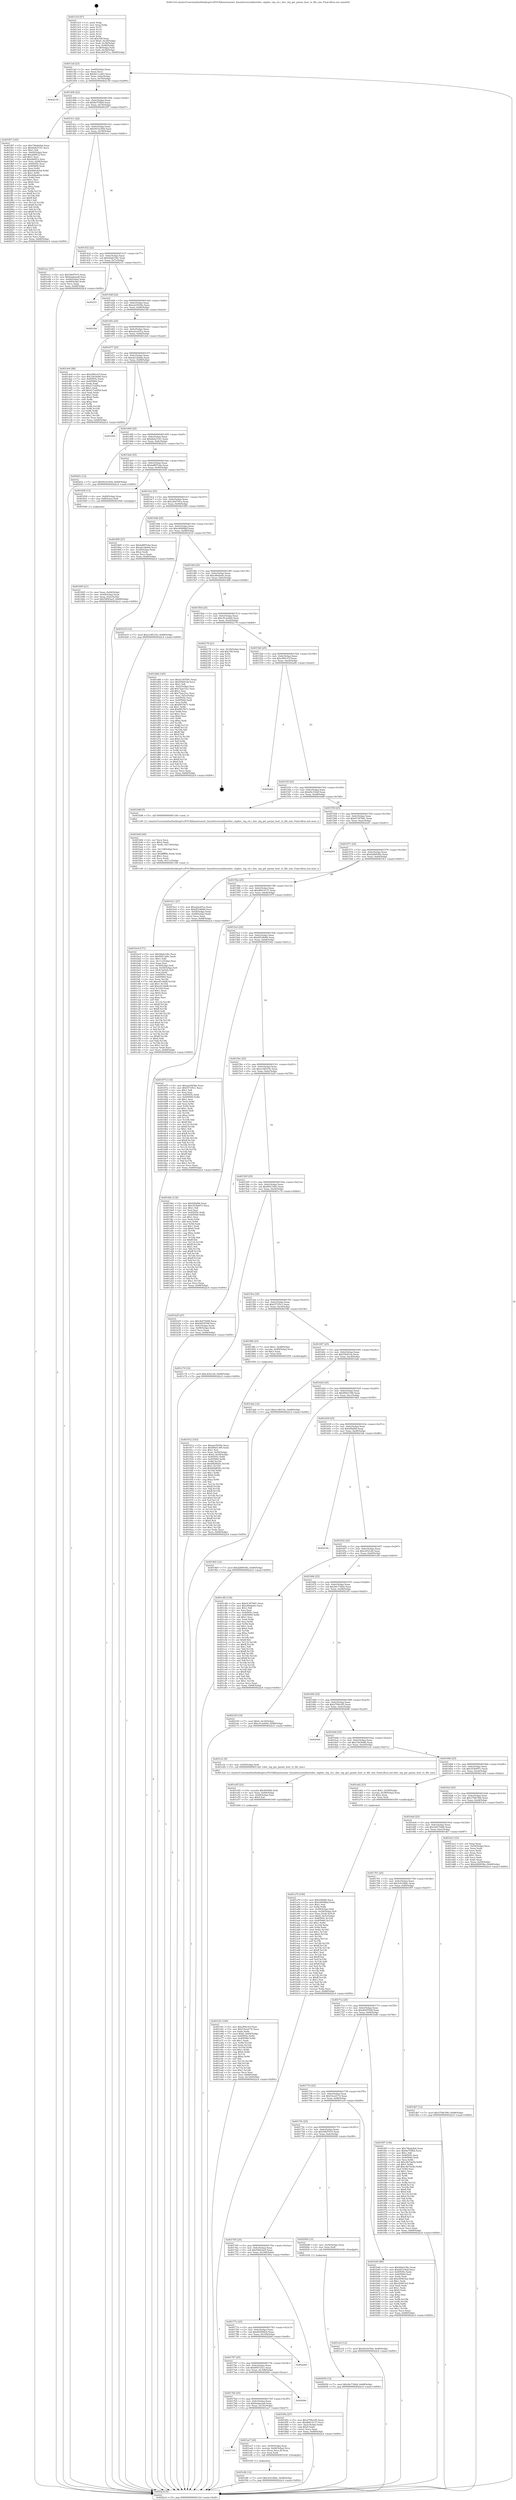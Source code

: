 digraph "0x4013c0" {
  label = "0x4013c0 (/mnt/c/Users/mathe/Desktop/tcc/POCII/binaries/extr_linuxdriversusbhostdwc_otgdwc_otg_cil.c_dwc_otg_get_param_host_rx_fifo_size_Final-ollvm.out::main(0))"
  labelloc = "t"
  node[shape=record]

  Entry [label="",width=0.3,height=0.3,shape=circle,fillcolor=black,style=filled]
  "0x4013ef" [label="{
     0x4013ef [23]\l
     | [instrs]\l
     &nbsp;&nbsp;0x4013ef \<+3\>: mov -0x68(%rbp),%eax\l
     &nbsp;&nbsp;0x4013f2 \<+2\>: mov %eax,%ecx\l
     &nbsp;&nbsp;0x4013f4 \<+6\>: sub $0x8e11cdd3,%ecx\l
     &nbsp;&nbsp;0x4013fa \<+3\>: mov %eax,-0x6c(%rbp)\l
     &nbsp;&nbsp;0x4013fd \<+3\>: mov %ecx,-0x70(%rbp)\l
     &nbsp;&nbsp;0x401400 \<+6\>: je 0000000000402159 \<main+0xd99\>\l
  }"]
  "0x402159" [label="{
     0x402159\l
  }", style=dashed]
  "0x401406" [label="{
     0x401406 [22]\l
     | [instrs]\l
     &nbsp;&nbsp;0x401406 \<+5\>: jmp 000000000040140b \<main+0x4b\>\l
     &nbsp;&nbsp;0x40140b \<+3\>: mov -0x6c(%rbp),%eax\l
     &nbsp;&nbsp;0x40140e \<+5\>: sub $0x8e7f3fb4,%eax\l
     &nbsp;&nbsp;0x401413 \<+3\>: mov %eax,-0x74(%rbp)\l
     &nbsp;&nbsp;0x401416 \<+6\>: je 0000000000401f97 \<main+0xbd7\>\l
  }"]
  Exit [label="",width=0.3,height=0.3,shape=circle,fillcolor=black,style=filled,peripheries=2]
  "0x401f97" [label="{
     0x401f97 [165]\l
     | [instrs]\l
     &nbsp;&nbsp;0x401f97 \<+5\>: mov $0x74bab2b4,%eax\l
     &nbsp;&nbsp;0x401f9c \<+5\>: mov $0xbb4a7c01,%ecx\l
     &nbsp;&nbsp;0x401fa1 \<+2\>: mov $0x1,%dl\l
     &nbsp;&nbsp;0x401fa3 \<+3\>: mov -0x64(%rbp),%esi\l
     &nbsp;&nbsp;0x401fa6 \<+6\>: add $0x2b0812,%esi\l
     &nbsp;&nbsp;0x401fac \<+3\>: add $0x1,%esi\l
     &nbsp;&nbsp;0x401faf \<+6\>: sub $0x2b0812,%esi\l
     &nbsp;&nbsp;0x401fb5 \<+3\>: mov %esi,-0x64(%rbp)\l
     &nbsp;&nbsp;0x401fb8 \<+7\>: mov 0x40505c,%esi\l
     &nbsp;&nbsp;0x401fbf \<+7\>: mov 0x405060,%edi\l
     &nbsp;&nbsp;0x401fc6 \<+3\>: mov %esi,%r8d\l
     &nbsp;&nbsp;0x401fc9 \<+7\>: add $0x9d4a4cbd,%r8d\l
     &nbsp;&nbsp;0x401fd0 \<+4\>: sub $0x1,%r8d\l
     &nbsp;&nbsp;0x401fd4 \<+7\>: sub $0x9d4a4cbd,%r8d\l
     &nbsp;&nbsp;0x401fdb \<+4\>: imul %r8d,%esi\l
     &nbsp;&nbsp;0x401fdf \<+3\>: and $0x1,%esi\l
     &nbsp;&nbsp;0x401fe2 \<+3\>: cmp $0x0,%esi\l
     &nbsp;&nbsp;0x401fe5 \<+4\>: sete %r9b\l
     &nbsp;&nbsp;0x401fe9 \<+3\>: cmp $0xa,%edi\l
     &nbsp;&nbsp;0x401fec \<+4\>: setl %r10b\l
     &nbsp;&nbsp;0x401ff0 \<+3\>: mov %r9b,%r11b\l
     &nbsp;&nbsp;0x401ff3 \<+4\>: xor $0xff,%r11b\l
     &nbsp;&nbsp;0x401ff7 \<+3\>: mov %r10b,%bl\l
     &nbsp;&nbsp;0x401ffa \<+3\>: xor $0xff,%bl\l
     &nbsp;&nbsp;0x401ffd \<+3\>: xor $0x1,%dl\l
     &nbsp;&nbsp;0x402000 \<+3\>: mov %r11b,%r14b\l
     &nbsp;&nbsp;0x402003 \<+4\>: and $0xff,%r14b\l
     &nbsp;&nbsp;0x402007 \<+3\>: and %dl,%r9b\l
     &nbsp;&nbsp;0x40200a \<+3\>: mov %bl,%r15b\l
     &nbsp;&nbsp;0x40200d \<+4\>: and $0xff,%r15b\l
     &nbsp;&nbsp;0x402011 \<+3\>: and %dl,%r10b\l
     &nbsp;&nbsp;0x402014 \<+3\>: or %r9b,%r14b\l
     &nbsp;&nbsp;0x402017 \<+3\>: or %r10b,%r15b\l
     &nbsp;&nbsp;0x40201a \<+3\>: xor %r15b,%r14b\l
     &nbsp;&nbsp;0x40201d \<+3\>: or %bl,%r11b\l
     &nbsp;&nbsp;0x402020 \<+4\>: xor $0xff,%r11b\l
     &nbsp;&nbsp;0x402024 \<+3\>: or $0x1,%dl\l
     &nbsp;&nbsp;0x402027 \<+3\>: and %dl,%r11b\l
     &nbsp;&nbsp;0x40202a \<+3\>: or %r11b,%r14b\l
     &nbsp;&nbsp;0x40202d \<+4\>: test $0x1,%r14b\l
     &nbsp;&nbsp;0x402031 \<+3\>: cmovne %ecx,%eax\l
     &nbsp;&nbsp;0x402034 \<+3\>: mov %eax,-0x68(%rbp)\l
     &nbsp;&nbsp;0x402037 \<+5\>: jmp 00000000004022c4 \<main+0xf04\>\l
  }"]
  "0x40141c" [label="{
     0x40141c [22]\l
     | [instrs]\l
     &nbsp;&nbsp;0x40141c \<+5\>: jmp 0000000000401421 \<main+0x61\>\l
     &nbsp;&nbsp;0x401421 \<+3\>: mov -0x6c(%rbp),%eax\l
     &nbsp;&nbsp;0x401424 \<+5\>: sub $0x941bc564,%eax\l
     &nbsp;&nbsp;0x401429 \<+3\>: mov %eax,-0x78(%rbp)\l
     &nbsp;&nbsp;0x40142c \<+6\>: je 0000000000401ecc \<main+0xb0c\>\l
  }"]
  "0x402054" [label="{
     0x402054 [12]\l
     | [instrs]\l
     &nbsp;&nbsp;0x402054 \<+7\>: movl $0x26c734b4,-0x68(%rbp)\l
     &nbsp;&nbsp;0x40205b \<+5\>: jmp 00000000004022c4 \<main+0xf04\>\l
  }"]
  "0x401ecc" [label="{
     0x401ecc [27]\l
     | [instrs]\l
     &nbsp;&nbsp;0x401ecc \<+5\>: mov $0x54bf7915,%eax\l
     &nbsp;&nbsp;0x401ed1 \<+5\>: mov $0x6aabeaa8,%ecx\l
     &nbsp;&nbsp;0x401ed6 \<+3\>: mov -0x64(%rbp),%edx\l
     &nbsp;&nbsp;0x401ed9 \<+3\>: cmp -0x48(%rbp),%edx\l
     &nbsp;&nbsp;0x401edc \<+3\>: cmovl %ecx,%eax\l
     &nbsp;&nbsp;0x401edf \<+3\>: mov %eax,-0x68(%rbp)\l
     &nbsp;&nbsp;0x401ee2 \<+5\>: jmp 00000000004022c4 \<main+0xf04\>\l
  }"]
  "0x401432" [label="{
     0x401432 [22]\l
     | [instrs]\l
     &nbsp;&nbsp;0x401432 \<+5\>: jmp 0000000000401437 \<main+0x77\>\l
     &nbsp;&nbsp;0x401437 \<+3\>: mov -0x6c(%rbp),%eax\l
     &nbsp;&nbsp;0x40143a \<+5\>: sub $0x9dab156c,%eax\l
     &nbsp;&nbsp;0x40143f \<+3\>: mov %eax,-0x7c(%rbp)\l
     &nbsp;&nbsp;0x401442 \<+6\>: je 00000000004021f1 \<main+0xe31\>\l
  }"]
  "0x401efb" [label="{
     0x401efb [12]\l
     | [instrs]\l
     &nbsp;&nbsp;0x401efb \<+7\>: movl $0x3c619b6c,-0x68(%rbp)\l
     &nbsp;&nbsp;0x401f02 \<+5\>: jmp 00000000004022c4 \<main+0xf04\>\l
  }"]
  "0x4021f1" [label="{
     0x4021f1\l
  }", style=dashed]
  "0x401448" [label="{
     0x401448 [22]\l
     | [instrs]\l
     &nbsp;&nbsp;0x401448 \<+5\>: jmp 000000000040144d \<main+0x8d\>\l
     &nbsp;&nbsp;0x40144d \<+3\>: mov -0x6c(%rbp),%eax\l
     &nbsp;&nbsp;0x401450 \<+5\>: sub $0xa2e5938e,%eax\l
     &nbsp;&nbsp;0x401455 \<+3\>: mov %eax,-0x80(%rbp)\l
     &nbsp;&nbsp;0x401458 \<+6\>: je 000000000040218d \<main+0xdcd\>\l
  }"]
  "0x4017c9" [label="{
     0x4017c9\l
  }", style=dashed]
  "0x40218d" [label="{
     0x40218d\l
  }", style=dashed]
  "0x40145e" [label="{
     0x40145e [25]\l
     | [instrs]\l
     &nbsp;&nbsp;0x40145e \<+5\>: jmp 0000000000401463 \<main+0xa3\>\l
     &nbsp;&nbsp;0x401463 \<+3\>: mov -0x6c(%rbp),%eax\l
     &nbsp;&nbsp;0x401466 \<+5\>: sub $0xa2ecb51a,%eax\l
     &nbsp;&nbsp;0x40146b \<+6\>: mov %eax,-0x84(%rbp)\l
     &nbsp;&nbsp;0x401471 \<+6\>: je 0000000000401de4 \<main+0xa24\>\l
  }"]
  "0x401ee7" [label="{
     0x401ee7 [20]\l
     | [instrs]\l
     &nbsp;&nbsp;0x401ee7 \<+4\>: mov -0x50(%rbp),%rax\l
     &nbsp;&nbsp;0x401eeb \<+4\>: movslq -0x64(%rbp),%rcx\l
     &nbsp;&nbsp;0x401eef \<+4\>: mov (%rax,%rcx,8),%rax\l
     &nbsp;&nbsp;0x401ef3 \<+3\>: mov %rax,%rdi\l
     &nbsp;&nbsp;0x401ef6 \<+5\>: call 0000000000401030 \<free@plt\>\l
     | [calls]\l
     &nbsp;&nbsp;0x401030 \{1\} (unknown)\l
  }"]
  "0x401de4" [label="{
     0x401de4 [88]\l
     | [instrs]\l
     &nbsp;&nbsp;0x401de4 \<+5\>: mov $0xcf94141f,%eax\l
     &nbsp;&nbsp;0x401de9 \<+5\>: mov $0x3363fa86,%ecx\l
     &nbsp;&nbsp;0x401dee \<+7\>: mov 0x40505c,%edx\l
     &nbsp;&nbsp;0x401df5 \<+7\>: mov 0x405060,%esi\l
     &nbsp;&nbsp;0x401dfc \<+2\>: mov %edx,%edi\l
     &nbsp;&nbsp;0x401dfe \<+6\>: sub $0x417a295d,%edi\l
     &nbsp;&nbsp;0x401e04 \<+3\>: sub $0x1,%edi\l
     &nbsp;&nbsp;0x401e07 \<+6\>: add $0x417a295d,%edi\l
     &nbsp;&nbsp;0x401e0d \<+3\>: imul %edi,%edx\l
     &nbsp;&nbsp;0x401e10 \<+3\>: and $0x1,%edx\l
     &nbsp;&nbsp;0x401e13 \<+3\>: cmp $0x0,%edx\l
     &nbsp;&nbsp;0x401e16 \<+4\>: sete %r8b\l
     &nbsp;&nbsp;0x401e1a \<+3\>: cmp $0xa,%esi\l
     &nbsp;&nbsp;0x401e1d \<+4\>: setl %r9b\l
     &nbsp;&nbsp;0x401e21 \<+3\>: mov %r8b,%r10b\l
     &nbsp;&nbsp;0x401e24 \<+3\>: and %r9b,%r10b\l
     &nbsp;&nbsp;0x401e27 \<+3\>: xor %r9b,%r8b\l
     &nbsp;&nbsp;0x401e2a \<+3\>: or %r8b,%r10b\l
     &nbsp;&nbsp;0x401e2d \<+4\>: test $0x1,%r10b\l
     &nbsp;&nbsp;0x401e31 \<+3\>: cmovne %ecx,%eax\l
     &nbsp;&nbsp;0x401e34 \<+3\>: mov %eax,-0x68(%rbp)\l
     &nbsp;&nbsp;0x401e37 \<+5\>: jmp 00000000004022c4 \<main+0xf04\>\l
  }"]
  "0x401477" [label="{
     0x401477 [25]\l
     | [instrs]\l
     &nbsp;&nbsp;0x401477 \<+5\>: jmp 000000000040147c \<main+0xbc\>\l
     &nbsp;&nbsp;0x40147c \<+3\>: mov -0x6c(%rbp),%eax\l
     &nbsp;&nbsp;0x40147f \<+5\>: sub $0xab12b6da,%eax\l
     &nbsp;&nbsp;0x401484 \<+6\>: mov %eax,-0x88(%rbp)\l
     &nbsp;&nbsp;0x40148a \<+6\>: je 0000000000401820 \<main+0x460\>\l
  }"]
  "0x4017b0" [label="{
     0x4017b0 [25]\l
     | [instrs]\l
     &nbsp;&nbsp;0x4017b0 \<+5\>: jmp 00000000004017b5 \<main+0x3f5\>\l
     &nbsp;&nbsp;0x4017b5 \<+3\>: mov -0x6c(%rbp),%eax\l
     &nbsp;&nbsp;0x4017b8 \<+5\>: sub $0x6aabeaa8,%eax\l
     &nbsp;&nbsp;0x4017bd \<+6\>: mov %eax,-0x10c(%rbp)\l
     &nbsp;&nbsp;0x4017c3 \<+6\>: je 0000000000401ee7 \<main+0xb27\>\l
  }"]
  "0x401820" [label="{
     0x401820\l
  }", style=dashed]
  "0x401490" [label="{
     0x401490 [25]\l
     | [instrs]\l
     &nbsp;&nbsp;0x401490 \<+5\>: jmp 0000000000401495 \<main+0xd5\>\l
     &nbsp;&nbsp;0x401495 \<+3\>: mov -0x6c(%rbp),%eax\l
     &nbsp;&nbsp;0x401498 \<+5\>: sub $0xbb4a7c01,%eax\l
     &nbsp;&nbsp;0x40149d \<+6\>: mov %eax,-0x8c(%rbp)\l
     &nbsp;&nbsp;0x4014a3 \<+6\>: je 000000000040203c \<main+0xc7c\>\l
  }"]
  "0x40206c" [label="{
     0x40206c\l
  }", style=dashed]
  "0x40203c" [label="{
     0x40203c [12]\l
     | [instrs]\l
     &nbsp;&nbsp;0x40203c \<+7\>: movl $0x941bc564,-0x68(%rbp)\l
     &nbsp;&nbsp;0x402043 \<+5\>: jmp 00000000004022c4 \<main+0xf04\>\l
  }"]
  "0x4014a9" [label="{
     0x4014a9 [25]\l
     | [instrs]\l
     &nbsp;&nbsp;0x4014a9 \<+5\>: jmp 00000000004014ae \<main+0xee\>\l
     &nbsp;&nbsp;0x4014ae \<+3\>: mov -0x6c(%rbp),%eax\l
     &nbsp;&nbsp;0x4014b1 \<+5\>: sub $0xbd897e4a,%eax\l
     &nbsp;&nbsp;0x4014b6 \<+6\>: mov %eax,-0x90(%rbp)\l
     &nbsp;&nbsp;0x4014bc \<+6\>: je 0000000000401838 \<main+0x478\>\l
  }"]
  "0x401797" [label="{
     0x401797 [25]\l
     | [instrs]\l
     &nbsp;&nbsp;0x401797 \<+5\>: jmp 000000000040179c \<main+0x3dc\>\l
     &nbsp;&nbsp;0x40179c \<+3\>: mov -0x6c(%rbp),%eax\l
     &nbsp;&nbsp;0x40179f \<+5\>: sub $0x684725cc,%eax\l
     &nbsp;&nbsp;0x4017a4 \<+6\>: mov %eax,-0x108(%rbp)\l
     &nbsp;&nbsp;0x4017aa \<+6\>: je 000000000040206c \<main+0xcac\>\l
  }"]
  "0x401838" [label="{
     0x401838 [13]\l
     | [instrs]\l
     &nbsp;&nbsp;0x401838 \<+4\>: mov -0x40(%rbp),%rax\l
     &nbsp;&nbsp;0x40183c \<+4\>: mov 0x8(%rax),%rdi\l
     &nbsp;&nbsp;0x401840 \<+5\>: call 0000000000401060 \<atoi@plt\>\l
     | [calls]\l
     &nbsp;&nbsp;0x401060 \{1\} (unknown)\l
  }"]
  "0x4014c2" [label="{
     0x4014c2 [25]\l
     | [instrs]\l
     &nbsp;&nbsp;0x4014c2 \<+5\>: jmp 00000000004014c7 \<main+0x107\>\l
     &nbsp;&nbsp;0x4014c7 \<+3\>: mov -0x6c(%rbp),%eax\l
     &nbsp;&nbsp;0x4014ca \<+5\>: sub $0xc2b4701a,%eax\l
     &nbsp;&nbsp;0x4014cf \<+6\>: mov %eax,-0x94(%rbp)\l
     &nbsp;&nbsp;0x4014d5 \<+6\>: je 0000000000401805 \<main+0x445\>\l
  }"]
  "0x4022b8" [label="{
     0x4022b8\l
  }", style=dashed]
  "0x401805" [label="{
     0x401805 [27]\l
     | [instrs]\l
     &nbsp;&nbsp;0x401805 \<+5\>: mov $0xbd897e4a,%eax\l
     &nbsp;&nbsp;0x40180a \<+5\>: mov $0xab12b6da,%ecx\l
     &nbsp;&nbsp;0x40180f \<+3\>: mov -0x30(%rbp),%edx\l
     &nbsp;&nbsp;0x401812 \<+3\>: cmp $0x2,%edx\l
     &nbsp;&nbsp;0x401815 \<+3\>: cmovne %ecx,%eax\l
     &nbsp;&nbsp;0x401818 \<+3\>: mov %eax,-0x68(%rbp)\l
     &nbsp;&nbsp;0x40181b \<+5\>: jmp 00000000004022c4 \<main+0xf04\>\l
  }"]
  "0x4014db" [label="{
     0x4014db [25]\l
     | [instrs]\l
     &nbsp;&nbsp;0x4014db \<+5\>: jmp 00000000004014e0 \<main+0x120\>\l
     &nbsp;&nbsp;0x4014e0 \<+3\>: mov -0x6c(%rbp),%eax\l
     &nbsp;&nbsp;0x4014e3 \<+5\>: sub $0xc60098af,%eax\l
     &nbsp;&nbsp;0x4014e8 \<+6\>: mov %eax,-0x98(%rbp)\l
     &nbsp;&nbsp;0x4014ee \<+6\>: je 0000000000401b19 \<main+0x759\>\l
  }"]
  "0x4022c4" [label="{
     0x4022c4 [5]\l
     | [instrs]\l
     &nbsp;&nbsp;0x4022c4 \<+5\>: jmp 00000000004013ef \<main+0x2f\>\l
  }"]
  "0x4013c0" [label="{
     0x4013c0 [47]\l
     | [instrs]\l
     &nbsp;&nbsp;0x4013c0 \<+1\>: push %rbp\l
     &nbsp;&nbsp;0x4013c1 \<+3\>: mov %rsp,%rbp\l
     &nbsp;&nbsp;0x4013c4 \<+2\>: push %r15\l
     &nbsp;&nbsp;0x4013c6 \<+2\>: push %r14\l
     &nbsp;&nbsp;0x4013c8 \<+2\>: push %r13\l
     &nbsp;&nbsp;0x4013ca \<+2\>: push %r12\l
     &nbsp;&nbsp;0x4013cc \<+1\>: push %rbx\l
     &nbsp;&nbsp;0x4013cd \<+7\>: sub $0x108,%rsp\l
     &nbsp;&nbsp;0x4013d4 \<+7\>: movl $0x0,-0x34(%rbp)\l
     &nbsp;&nbsp;0x4013db \<+3\>: mov %edi,-0x38(%rbp)\l
     &nbsp;&nbsp;0x4013de \<+4\>: mov %rsi,-0x40(%rbp)\l
     &nbsp;&nbsp;0x4013e2 \<+3\>: mov -0x38(%rbp),%edi\l
     &nbsp;&nbsp;0x4013e5 \<+3\>: mov %edi,-0x30(%rbp)\l
     &nbsp;&nbsp;0x4013e8 \<+7\>: movl $0xc2b4701a,-0x68(%rbp)\l
  }"]
  "0x401845" [label="{
     0x401845 [21]\l
     | [instrs]\l
     &nbsp;&nbsp;0x401845 \<+3\>: mov %eax,-0x44(%rbp)\l
     &nbsp;&nbsp;0x401848 \<+3\>: mov -0x44(%rbp),%eax\l
     &nbsp;&nbsp;0x40184b \<+3\>: mov %eax,-0x2c(%rbp)\l
     &nbsp;&nbsp;0x40184e \<+7\>: movl $0x59f43aa5,-0x68(%rbp)\l
     &nbsp;&nbsp;0x401855 \<+5\>: jmp 00000000004022c4 \<main+0xf04\>\l
  }"]
  "0x401e5c" [label="{
     0x401e5c [100]\l
     | [instrs]\l
     &nbsp;&nbsp;0x401e5c \<+5\>: mov $0xcf94141f,%esi\l
     &nbsp;&nbsp;0x401e61 \<+5\>: mov $0x53ecd174,%ecx\l
     &nbsp;&nbsp;0x401e66 \<+2\>: xor %edx,%edx\l
     &nbsp;&nbsp;0x401e68 \<+7\>: movl $0x0,-0x64(%rbp)\l
     &nbsp;&nbsp;0x401e6f \<+8\>: mov 0x40505c,%r8d\l
     &nbsp;&nbsp;0x401e77 \<+8\>: mov 0x405060,%r9d\l
     &nbsp;&nbsp;0x401e7f \<+3\>: sub $0x1,%edx\l
     &nbsp;&nbsp;0x401e82 \<+3\>: mov %r8d,%r10d\l
     &nbsp;&nbsp;0x401e85 \<+3\>: add %edx,%r10d\l
     &nbsp;&nbsp;0x401e88 \<+4\>: imul %r10d,%r8d\l
     &nbsp;&nbsp;0x401e8c \<+4\>: and $0x1,%r8d\l
     &nbsp;&nbsp;0x401e90 \<+4\>: cmp $0x0,%r8d\l
     &nbsp;&nbsp;0x401e94 \<+4\>: sete %r11b\l
     &nbsp;&nbsp;0x401e98 \<+4\>: cmp $0xa,%r9d\l
     &nbsp;&nbsp;0x401e9c \<+3\>: setl %bl\l
     &nbsp;&nbsp;0x401e9f \<+3\>: mov %r11b,%r14b\l
     &nbsp;&nbsp;0x401ea2 \<+3\>: and %bl,%r14b\l
     &nbsp;&nbsp;0x401ea5 \<+3\>: xor %bl,%r11b\l
     &nbsp;&nbsp;0x401ea8 \<+3\>: or %r11b,%r14b\l
     &nbsp;&nbsp;0x401eab \<+4\>: test $0x1,%r14b\l
     &nbsp;&nbsp;0x401eaf \<+3\>: cmovne %ecx,%esi\l
     &nbsp;&nbsp;0x401eb2 \<+3\>: mov %esi,-0x68(%rbp)\l
     &nbsp;&nbsp;0x401eb5 \<+6\>: mov %eax,-0x120(%rbp)\l
     &nbsp;&nbsp;0x401ebb \<+5\>: jmp 00000000004022c4 \<main+0xf04\>\l
  }"]
  "0x401b19" [label="{
     0x401b19 [12]\l
     | [instrs]\l
     &nbsp;&nbsp;0x401b19 \<+7\>: movl $0xe148319c,-0x68(%rbp)\l
     &nbsp;&nbsp;0x401b20 \<+5\>: jmp 00000000004022c4 \<main+0xf04\>\l
  }"]
  "0x4014f4" [label="{
     0x4014f4 [25]\l
     | [instrs]\l
     &nbsp;&nbsp;0x4014f4 \<+5\>: jmp 00000000004014f9 \<main+0x139\>\l
     &nbsp;&nbsp;0x4014f9 \<+3\>: mov -0x6c(%rbp),%eax\l
     &nbsp;&nbsp;0x4014fc \<+5\>: sub $0xc80ebe0c,%eax\l
     &nbsp;&nbsp;0x401501 \<+6\>: mov %eax,-0x9c(%rbp)\l
     &nbsp;&nbsp;0x401507 \<+6\>: je 0000000000401d06 \<main+0x946\>\l
  }"]
  "0x401e45" [label="{
     0x401e45 [23]\l
     | [instrs]\l
     &nbsp;&nbsp;0x401e45 \<+10\>: movabs $0x4030b6,%rdi\l
     &nbsp;&nbsp;0x401e4f \<+3\>: mov %eax,-0x60(%rbp)\l
     &nbsp;&nbsp;0x401e52 \<+3\>: mov -0x60(%rbp),%esi\l
     &nbsp;&nbsp;0x401e55 \<+2\>: mov $0x0,%al\l
     &nbsp;&nbsp;0x401e57 \<+5\>: call 0000000000401040 \<printf@plt\>\l
     | [calls]\l
     &nbsp;&nbsp;0x401040 \{1\} (unknown)\l
  }"]
  "0x401d06" [label="{
     0x401d06 [165]\l
     | [instrs]\l
     &nbsp;&nbsp;0x401d06 \<+5\>: mov $0xd1367b81,%eax\l
     &nbsp;&nbsp;0x401d0b \<+5\>: mov $0xf392f1eb,%ecx\l
     &nbsp;&nbsp;0x401d10 \<+2\>: mov $0x1,%dl\l
     &nbsp;&nbsp;0x401d12 \<+3\>: mov -0x5c(%rbp),%esi\l
     &nbsp;&nbsp;0x401d15 \<+6\>: add $0x72aa33cc,%esi\l
     &nbsp;&nbsp;0x401d1b \<+3\>: add $0x1,%esi\l
     &nbsp;&nbsp;0x401d1e \<+6\>: sub $0x72aa33cc,%esi\l
     &nbsp;&nbsp;0x401d24 \<+3\>: mov %esi,-0x5c(%rbp)\l
     &nbsp;&nbsp;0x401d27 \<+7\>: mov 0x40505c,%esi\l
     &nbsp;&nbsp;0x401d2e \<+7\>: mov 0x405060,%edi\l
     &nbsp;&nbsp;0x401d35 \<+3\>: mov %esi,%r8d\l
     &nbsp;&nbsp;0x401d38 \<+7\>: sub $0xf0f15b71,%r8d\l
     &nbsp;&nbsp;0x401d3f \<+4\>: sub $0x1,%r8d\l
     &nbsp;&nbsp;0x401d43 \<+7\>: add $0xf0f15b71,%r8d\l
     &nbsp;&nbsp;0x401d4a \<+4\>: imul %r8d,%esi\l
     &nbsp;&nbsp;0x401d4e \<+3\>: and $0x1,%esi\l
     &nbsp;&nbsp;0x401d51 \<+3\>: cmp $0x0,%esi\l
     &nbsp;&nbsp;0x401d54 \<+4\>: sete %r9b\l
     &nbsp;&nbsp;0x401d58 \<+3\>: cmp $0xa,%edi\l
     &nbsp;&nbsp;0x401d5b \<+4\>: setl %r10b\l
     &nbsp;&nbsp;0x401d5f \<+3\>: mov %r9b,%r11b\l
     &nbsp;&nbsp;0x401d62 \<+4\>: xor $0xff,%r11b\l
     &nbsp;&nbsp;0x401d66 \<+3\>: mov %r10b,%bl\l
     &nbsp;&nbsp;0x401d69 \<+3\>: xor $0xff,%bl\l
     &nbsp;&nbsp;0x401d6c \<+3\>: xor $0x0,%dl\l
     &nbsp;&nbsp;0x401d6f \<+3\>: mov %r11b,%r14b\l
     &nbsp;&nbsp;0x401d72 \<+4\>: and $0x0,%r14b\l
     &nbsp;&nbsp;0x401d76 \<+3\>: and %dl,%r9b\l
     &nbsp;&nbsp;0x401d79 \<+3\>: mov %bl,%r15b\l
     &nbsp;&nbsp;0x401d7c \<+4\>: and $0x0,%r15b\l
     &nbsp;&nbsp;0x401d80 \<+3\>: and %dl,%r10b\l
     &nbsp;&nbsp;0x401d83 \<+3\>: or %r9b,%r14b\l
     &nbsp;&nbsp;0x401d86 \<+3\>: or %r10b,%r15b\l
     &nbsp;&nbsp;0x401d89 \<+3\>: xor %r15b,%r14b\l
     &nbsp;&nbsp;0x401d8c \<+3\>: or %bl,%r11b\l
     &nbsp;&nbsp;0x401d8f \<+4\>: xor $0xff,%r11b\l
     &nbsp;&nbsp;0x401d93 \<+3\>: or $0x0,%dl\l
     &nbsp;&nbsp;0x401d96 \<+3\>: and %dl,%r11b\l
     &nbsp;&nbsp;0x401d99 \<+3\>: or %r11b,%r14b\l
     &nbsp;&nbsp;0x401d9c \<+4\>: test $0x1,%r14b\l
     &nbsp;&nbsp;0x401da0 \<+3\>: cmovne %ecx,%eax\l
     &nbsp;&nbsp;0x401da3 \<+3\>: mov %eax,-0x68(%rbp)\l
     &nbsp;&nbsp;0x401da6 \<+5\>: jmp 00000000004022c4 \<main+0xf04\>\l
  }"]
  "0x40150d" [label="{
     0x40150d [25]\l
     | [instrs]\l
     &nbsp;&nbsp;0x40150d \<+5\>: jmp 0000000000401512 \<main+0x152\>\l
     &nbsp;&nbsp;0x401512 \<+3\>: mov -0x6c(%rbp),%eax\l
     &nbsp;&nbsp;0x401515 \<+5\>: sub $0xc91aeb0d,%eax\l
     &nbsp;&nbsp;0x40151a \<+6\>: mov %eax,-0xa0(%rbp)\l
     &nbsp;&nbsp;0x401520 \<+6\>: je 0000000000402178 \<main+0xdb8\>\l
  }"]
  "0x401bc9" [label="{
     0x401bc9 [171]\l
     | [instrs]\l
     &nbsp;&nbsp;0x401bc9 \<+5\>: mov $0x9dab156c,%ecx\l
     &nbsp;&nbsp;0x401bce \<+5\>: mov $0xf0d13d0c,%edx\l
     &nbsp;&nbsp;0x401bd3 \<+3\>: mov $0x1,%dil\l
     &nbsp;&nbsp;0x401bd6 \<+6\>: mov -0x11c(%rbp),%esi\l
     &nbsp;&nbsp;0x401bdc \<+3\>: imul %eax,%esi\l
     &nbsp;&nbsp;0x401bdf \<+4\>: mov -0x50(%rbp),%r8\l
     &nbsp;&nbsp;0x401be3 \<+4\>: movslq -0x54(%rbp),%r9\l
     &nbsp;&nbsp;0x401be7 \<+4\>: mov (%r8,%r9,8),%r8\l
     &nbsp;&nbsp;0x401beb \<+3\>: mov %esi,(%r8)\l
     &nbsp;&nbsp;0x401bee \<+7\>: mov 0x40505c,%eax\l
     &nbsp;&nbsp;0x401bf5 \<+7\>: mov 0x405060,%esi\l
     &nbsp;&nbsp;0x401bfc \<+3\>: mov %eax,%r10d\l
     &nbsp;&nbsp;0x401bff \<+7\>: sub $0xed1cbbf8,%r10d\l
     &nbsp;&nbsp;0x401c06 \<+4\>: sub $0x1,%r10d\l
     &nbsp;&nbsp;0x401c0a \<+7\>: add $0xed1cbbf8,%r10d\l
     &nbsp;&nbsp;0x401c11 \<+4\>: imul %r10d,%eax\l
     &nbsp;&nbsp;0x401c15 \<+3\>: and $0x1,%eax\l
     &nbsp;&nbsp;0x401c18 \<+3\>: cmp $0x0,%eax\l
     &nbsp;&nbsp;0x401c1b \<+4\>: sete %r11b\l
     &nbsp;&nbsp;0x401c1f \<+3\>: cmp $0xa,%esi\l
     &nbsp;&nbsp;0x401c22 \<+3\>: setl %bl\l
     &nbsp;&nbsp;0x401c25 \<+3\>: mov %r11b,%r14b\l
     &nbsp;&nbsp;0x401c28 \<+4\>: xor $0xff,%r14b\l
     &nbsp;&nbsp;0x401c2c \<+3\>: mov %bl,%r15b\l
     &nbsp;&nbsp;0x401c2f \<+4\>: xor $0xff,%r15b\l
     &nbsp;&nbsp;0x401c33 \<+4\>: xor $0x0,%dil\l
     &nbsp;&nbsp;0x401c37 \<+3\>: mov %r14b,%r12b\l
     &nbsp;&nbsp;0x401c3a \<+4\>: and $0x0,%r12b\l
     &nbsp;&nbsp;0x401c3e \<+3\>: and %dil,%r11b\l
     &nbsp;&nbsp;0x401c41 \<+3\>: mov %r15b,%r13b\l
     &nbsp;&nbsp;0x401c44 \<+4\>: and $0x0,%r13b\l
     &nbsp;&nbsp;0x401c48 \<+3\>: and %dil,%bl\l
     &nbsp;&nbsp;0x401c4b \<+3\>: or %r11b,%r12b\l
     &nbsp;&nbsp;0x401c4e \<+3\>: or %bl,%r13b\l
     &nbsp;&nbsp;0x401c51 \<+3\>: xor %r13b,%r12b\l
     &nbsp;&nbsp;0x401c54 \<+3\>: or %r15b,%r14b\l
     &nbsp;&nbsp;0x401c57 \<+4\>: xor $0xff,%r14b\l
     &nbsp;&nbsp;0x401c5b \<+4\>: or $0x0,%dil\l
     &nbsp;&nbsp;0x401c5f \<+3\>: and %dil,%r14b\l
     &nbsp;&nbsp;0x401c62 \<+3\>: or %r14b,%r12b\l
     &nbsp;&nbsp;0x401c65 \<+4\>: test $0x1,%r12b\l
     &nbsp;&nbsp;0x401c69 \<+3\>: cmovne %edx,%ecx\l
     &nbsp;&nbsp;0x401c6c \<+3\>: mov %ecx,-0x68(%rbp)\l
     &nbsp;&nbsp;0x401c6f \<+5\>: jmp 00000000004022c4 \<main+0xf04\>\l
  }"]
  "0x402178" [label="{
     0x402178 [21]\l
     | [instrs]\l
     &nbsp;&nbsp;0x402178 \<+3\>: mov -0x34(%rbp),%eax\l
     &nbsp;&nbsp;0x40217b \<+7\>: add $0x108,%rsp\l
     &nbsp;&nbsp;0x402182 \<+1\>: pop %rbx\l
     &nbsp;&nbsp;0x402183 \<+2\>: pop %r12\l
     &nbsp;&nbsp;0x402185 \<+2\>: pop %r13\l
     &nbsp;&nbsp;0x402187 \<+2\>: pop %r14\l
     &nbsp;&nbsp;0x402189 \<+2\>: pop %r15\l
     &nbsp;&nbsp;0x40218b \<+1\>: pop %rbp\l
     &nbsp;&nbsp;0x40218c \<+1\>: ret\l
  }"]
  "0x401526" [label="{
     0x401526 [25]\l
     | [instrs]\l
     &nbsp;&nbsp;0x401526 \<+5\>: jmp 000000000040152b \<main+0x16b\>\l
     &nbsp;&nbsp;0x40152b \<+3\>: mov -0x6c(%rbp),%eax\l
     &nbsp;&nbsp;0x40152e \<+5\>: sub $0xcf94141f,%eax\l
     &nbsp;&nbsp;0x401533 \<+6\>: mov %eax,-0xa4(%rbp)\l
     &nbsp;&nbsp;0x401539 \<+6\>: je 0000000000402260 \<main+0xea0\>\l
  }"]
  "0x401b9d" [label="{
     0x401b9d [44]\l
     | [instrs]\l
     &nbsp;&nbsp;0x401b9d \<+2\>: xor %ecx,%ecx\l
     &nbsp;&nbsp;0x401b9f \<+5\>: mov $0x2,%edx\l
     &nbsp;&nbsp;0x401ba4 \<+6\>: mov %edx,-0x118(%rbp)\l
     &nbsp;&nbsp;0x401baa \<+1\>: cltd\l
     &nbsp;&nbsp;0x401bab \<+6\>: mov -0x118(%rbp),%esi\l
     &nbsp;&nbsp;0x401bb1 \<+2\>: idiv %esi\l
     &nbsp;&nbsp;0x401bb3 \<+6\>: imul $0xfffffffe,%edx,%edx\l
     &nbsp;&nbsp;0x401bb9 \<+3\>: sub $0x1,%ecx\l
     &nbsp;&nbsp;0x401bbc \<+2\>: sub %ecx,%edx\l
     &nbsp;&nbsp;0x401bbe \<+6\>: mov %edx,-0x11c(%rbp)\l
     &nbsp;&nbsp;0x401bc4 \<+5\>: call 0000000000401160 \<next_i\>\l
     | [calls]\l
     &nbsp;&nbsp;0x401160 \{1\} (/mnt/c/Users/mathe/Desktop/tcc/POCII/binaries/extr_linuxdriversusbhostdwc_otgdwc_otg_cil.c_dwc_otg_get_param_host_rx_fifo_size_Final-ollvm.out::next_i)\l
  }"]
  "0x402260" [label="{
     0x402260\l
  }", style=dashed]
  "0x40153f" [label="{
     0x40153f [25]\l
     | [instrs]\l
     &nbsp;&nbsp;0x40153f \<+5\>: jmp 0000000000401544 \<main+0x184\>\l
     &nbsp;&nbsp;0x401544 \<+3\>: mov -0x6c(%rbp),%eax\l
     &nbsp;&nbsp;0x401547 \<+5\>: sub $0xd0c33b2f,%eax\l
     &nbsp;&nbsp;0x40154c \<+6\>: mov %eax,-0xa8(%rbp)\l
     &nbsp;&nbsp;0x401552 \<+6\>: je 0000000000401b98 \<main+0x7d8\>\l
  }"]
  "0x401a79" [label="{
     0x401a79 [160]\l
     | [instrs]\l
     &nbsp;&nbsp;0x401a79 \<+5\>: mov $0xb5bd66,%ecx\l
     &nbsp;&nbsp;0x401a7e \<+5\>: mov $0xc60098af,%edx\l
     &nbsp;&nbsp;0x401a83 \<+3\>: mov $0x1,%sil\l
     &nbsp;&nbsp;0x401a86 \<+3\>: xor %r8d,%r8d\l
     &nbsp;&nbsp;0x401a89 \<+4\>: mov -0x50(%rbp),%rdi\l
     &nbsp;&nbsp;0x401a8d \<+4\>: movslq -0x54(%rbp),%r9\l
     &nbsp;&nbsp;0x401a91 \<+4\>: mov %rax,(%rdi,%r9,8)\l
     &nbsp;&nbsp;0x401a95 \<+7\>: movl $0x0,-0x5c(%rbp)\l
     &nbsp;&nbsp;0x401a9c \<+8\>: mov 0x40505c,%r10d\l
     &nbsp;&nbsp;0x401aa4 \<+8\>: mov 0x405060,%r11d\l
     &nbsp;&nbsp;0x401aac \<+4\>: sub $0x1,%r8d\l
     &nbsp;&nbsp;0x401ab0 \<+3\>: mov %r10d,%ebx\l
     &nbsp;&nbsp;0x401ab3 \<+3\>: add %r8d,%ebx\l
     &nbsp;&nbsp;0x401ab6 \<+4\>: imul %ebx,%r10d\l
     &nbsp;&nbsp;0x401aba \<+4\>: and $0x1,%r10d\l
     &nbsp;&nbsp;0x401abe \<+4\>: cmp $0x0,%r10d\l
     &nbsp;&nbsp;0x401ac2 \<+4\>: sete %r14b\l
     &nbsp;&nbsp;0x401ac6 \<+4\>: cmp $0xa,%r11d\l
     &nbsp;&nbsp;0x401aca \<+4\>: setl %r15b\l
     &nbsp;&nbsp;0x401ace \<+3\>: mov %r14b,%r12b\l
     &nbsp;&nbsp;0x401ad1 \<+4\>: xor $0xff,%r12b\l
     &nbsp;&nbsp;0x401ad5 \<+3\>: mov %r15b,%r13b\l
     &nbsp;&nbsp;0x401ad8 \<+4\>: xor $0xff,%r13b\l
     &nbsp;&nbsp;0x401adc \<+4\>: xor $0x1,%sil\l
     &nbsp;&nbsp;0x401ae0 \<+3\>: mov %r12b,%al\l
     &nbsp;&nbsp;0x401ae3 \<+2\>: and $0xff,%al\l
     &nbsp;&nbsp;0x401ae5 \<+3\>: and %sil,%r14b\l
     &nbsp;&nbsp;0x401ae8 \<+3\>: mov %r13b,%dil\l
     &nbsp;&nbsp;0x401aeb \<+4\>: and $0xff,%dil\l
     &nbsp;&nbsp;0x401aef \<+3\>: and %sil,%r15b\l
     &nbsp;&nbsp;0x401af2 \<+3\>: or %r14b,%al\l
     &nbsp;&nbsp;0x401af5 \<+3\>: or %r15b,%dil\l
     &nbsp;&nbsp;0x401af8 \<+3\>: xor %dil,%al\l
     &nbsp;&nbsp;0x401afb \<+3\>: or %r13b,%r12b\l
     &nbsp;&nbsp;0x401afe \<+4\>: xor $0xff,%r12b\l
     &nbsp;&nbsp;0x401b02 \<+4\>: or $0x1,%sil\l
     &nbsp;&nbsp;0x401b06 \<+3\>: and %sil,%r12b\l
     &nbsp;&nbsp;0x401b09 \<+3\>: or %r12b,%al\l
     &nbsp;&nbsp;0x401b0c \<+2\>: test $0x1,%al\l
     &nbsp;&nbsp;0x401b0e \<+3\>: cmovne %edx,%ecx\l
     &nbsp;&nbsp;0x401b11 \<+3\>: mov %ecx,-0x68(%rbp)\l
     &nbsp;&nbsp;0x401b14 \<+5\>: jmp 00000000004022c4 \<main+0xf04\>\l
  }"]
  "0x401b98" [label="{
     0x401b98 [5]\l
     | [instrs]\l
     &nbsp;&nbsp;0x401b98 \<+5\>: call 0000000000401160 \<next_i\>\l
     | [calls]\l
     &nbsp;&nbsp;0x401160 \{1\} (/mnt/c/Users/mathe/Desktop/tcc/POCII/binaries/extr_linuxdriversusbhostdwc_otgdwc_otg_cil.c_dwc_otg_get_param_host_rx_fifo_size_Final-ollvm.out::next_i)\l
  }"]
  "0x401558" [label="{
     0x401558 [25]\l
     | [instrs]\l
     &nbsp;&nbsp;0x401558 \<+5\>: jmp 000000000040155d \<main+0x19d\>\l
     &nbsp;&nbsp;0x40155d \<+3\>: mov -0x6c(%rbp),%eax\l
     &nbsp;&nbsp;0x401560 \<+5\>: sub $0xd1367b81,%eax\l
     &nbsp;&nbsp;0x401565 \<+6\>: mov %eax,-0xac(%rbp)\l
     &nbsp;&nbsp;0x40156b \<+6\>: je 0000000000402241 \<main+0xe81\>\l
  }"]
  "0x401912" [label="{
     0x401912 [163]\l
     | [instrs]\l
     &nbsp;&nbsp;0x401912 \<+5\>: mov $0xa2e5938e,%ecx\l
     &nbsp;&nbsp;0x401917 \<+5\>: mov $0xf84d1396,%edx\l
     &nbsp;&nbsp;0x40191c \<+3\>: mov $0x1,%sil\l
     &nbsp;&nbsp;0x40191f \<+4\>: mov %rax,-0x50(%rbp)\l
     &nbsp;&nbsp;0x401923 \<+7\>: movl $0x0,-0x54(%rbp)\l
     &nbsp;&nbsp;0x40192a \<+8\>: mov 0x40505c,%r8d\l
     &nbsp;&nbsp;0x401932 \<+8\>: mov 0x405060,%r9d\l
     &nbsp;&nbsp;0x40193a \<+3\>: mov %r8d,%r10d\l
     &nbsp;&nbsp;0x40193d \<+7\>: sub $0x8928f20c,%r10d\l
     &nbsp;&nbsp;0x401944 \<+4\>: sub $0x1,%r10d\l
     &nbsp;&nbsp;0x401948 \<+7\>: add $0x8928f20c,%r10d\l
     &nbsp;&nbsp;0x40194f \<+4\>: imul %r10d,%r8d\l
     &nbsp;&nbsp;0x401953 \<+4\>: and $0x1,%r8d\l
     &nbsp;&nbsp;0x401957 \<+4\>: cmp $0x0,%r8d\l
     &nbsp;&nbsp;0x40195b \<+4\>: sete %r11b\l
     &nbsp;&nbsp;0x40195f \<+4\>: cmp $0xa,%r9d\l
     &nbsp;&nbsp;0x401963 \<+3\>: setl %bl\l
     &nbsp;&nbsp;0x401966 \<+3\>: mov %r11b,%r14b\l
     &nbsp;&nbsp;0x401969 \<+4\>: xor $0xff,%r14b\l
     &nbsp;&nbsp;0x40196d \<+3\>: mov %bl,%r15b\l
     &nbsp;&nbsp;0x401970 \<+4\>: xor $0xff,%r15b\l
     &nbsp;&nbsp;0x401974 \<+4\>: xor $0x0,%sil\l
     &nbsp;&nbsp;0x401978 \<+3\>: mov %r14b,%r12b\l
     &nbsp;&nbsp;0x40197b \<+4\>: and $0x0,%r12b\l
     &nbsp;&nbsp;0x40197f \<+3\>: and %sil,%r11b\l
     &nbsp;&nbsp;0x401982 \<+3\>: mov %r15b,%r13b\l
     &nbsp;&nbsp;0x401985 \<+4\>: and $0x0,%r13b\l
     &nbsp;&nbsp;0x401989 \<+3\>: and %sil,%bl\l
     &nbsp;&nbsp;0x40198c \<+3\>: or %r11b,%r12b\l
     &nbsp;&nbsp;0x40198f \<+3\>: or %bl,%r13b\l
     &nbsp;&nbsp;0x401992 \<+3\>: xor %r13b,%r12b\l
     &nbsp;&nbsp;0x401995 \<+3\>: or %r15b,%r14b\l
     &nbsp;&nbsp;0x401998 \<+4\>: xor $0xff,%r14b\l
     &nbsp;&nbsp;0x40199c \<+4\>: or $0x0,%sil\l
     &nbsp;&nbsp;0x4019a0 \<+3\>: and %sil,%r14b\l
     &nbsp;&nbsp;0x4019a3 \<+3\>: or %r14b,%r12b\l
     &nbsp;&nbsp;0x4019a6 \<+4\>: test $0x1,%r12b\l
     &nbsp;&nbsp;0x4019aa \<+3\>: cmovne %edx,%ecx\l
     &nbsp;&nbsp;0x4019ad \<+3\>: mov %ecx,-0x68(%rbp)\l
     &nbsp;&nbsp;0x4019b0 \<+5\>: jmp 00000000004022c4 \<main+0xf04\>\l
  }"]
  "0x402241" [label="{
     0x402241\l
  }", style=dashed]
  "0x401571" [label="{
     0x401571 [25]\l
     | [instrs]\l
     &nbsp;&nbsp;0x401571 \<+5\>: jmp 0000000000401576 \<main+0x1b6\>\l
     &nbsp;&nbsp;0x401576 \<+3\>: mov -0x6c(%rbp),%eax\l
     &nbsp;&nbsp;0x401579 \<+5\>: sub $0xd280938e,%eax\l
     &nbsp;&nbsp;0x40157e \<+6\>: mov %eax,-0xb0(%rbp)\l
     &nbsp;&nbsp;0x401584 \<+6\>: je 00000000004019c1 \<main+0x601\>\l
  }"]
  "0x40177e" [label="{
     0x40177e [25]\l
     | [instrs]\l
     &nbsp;&nbsp;0x40177e \<+5\>: jmp 0000000000401783 \<main+0x3c3\>\l
     &nbsp;&nbsp;0x401783 \<+3\>: mov -0x6c(%rbp),%eax\l
     &nbsp;&nbsp;0x401786 \<+5\>: sub $0x605484c6,%eax\l
     &nbsp;&nbsp;0x40178b \<+6\>: mov %eax,-0x104(%rbp)\l
     &nbsp;&nbsp;0x401791 \<+6\>: je 00000000004022b8 \<main+0xef8\>\l
  }"]
  "0x4019c1" [label="{
     0x4019c1 [27]\l
     | [instrs]\l
     &nbsp;&nbsp;0x4019c1 \<+5\>: mov $0xa2ecb51a,%eax\l
     &nbsp;&nbsp;0x4019c6 \<+5\>: mov $0xdf334b96,%ecx\l
     &nbsp;&nbsp;0x4019cb \<+3\>: mov -0x54(%rbp),%edx\l
     &nbsp;&nbsp;0x4019ce \<+3\>: cmp -0x48(%rbp),%edx\l
     &nbsp;&nbsp;0x4019d1 \<+3\>: cmovl %ecx,%eax\l
     &nbsp;&nbsp;0x4019d4 \<+3\>: mov %eax,-0x68(%rbp)\l
     &nbsp;&nbsp;0x4019d7 \<+5\>: jmp 00000000004022c4 \<main+0xf04\>\l
  }"]
  "0x40158a" [label="{
     0x40158a [25]\l
     | [instrs]\l
     &nbsp;&nbsp;0x40158a \<+5\>: jmp 000000000040158f \<main+0x1cf\>\l
     &nbsp;&nbsp;0x40158f \<+3\>: mov -0x6c(%rbp),%eax\l
     &nbsp;&nbsp;0x401592 \<+5\>: sub $0xd8414137,%eax\l
     &nbsp;&nbsp;0x401597 \<+6\>: mov %eax,-0xb4(%rbp)\l
     &nbsp;&nbsp;0x40159d \<+6\>: je 0000000000401875 \<main+0x4b5\>\l
  }"]
  "0x40185a" [label="{
     0x40185a [27]\l
     | [instrs]\l
     &nbsp;&nbsp;0x40185a \<+5\>: mov $0x2709cc85,%eax\l
     &nbsp;&nbsp;0x40185f \<+5\>: mov $0xd8414137,%ecx\l
     &nbsp;&nbsp;0x401864 \<+3\>: mov -0x2c(%rbp),%edx\l
     &nbsp;&nbsp;0x401867 \<+3\>: cmp $0x0,%edx\l
     &nbsp;&nbsp;0x40186a \<+3\>: cmove %ecx,%eax\l
     &nbsp;&nbsp;0x40186d \<+3\>: mov %eax,-0x68(%rbp)\l
     &nbsp;&nbsp;0x401870 \<+5\>: jmp 00000000004022c4 \<main+0xf04\>\l
  }"]
  "0x401875" [label="{
     0x401875 [134]\l
     | [instrs]\l
     &nbsp;&nbsp;0x401875 \<+5\>: mov $0xa2e5938e,%eax\l
     &nbsp;&nbsp;0x40187a \<+5\>: mov $0xf371f5c1,%ecx\l
     &nbsp;&nbsp;0x40187f \<+2\>: mov $0x1,%dl\l
     &nbsp;&nbsp;0x401881 \<+2\>: xor %esi,%esi\l
     &nbsp;&nbsp;0x401883 \<+7\>: mov 0x40505c,%edi\l
     &nbsp;&nbsp;0x40188a \<+8\>: mov 0x405060,%r8d\l
     &nbsp;&nbsp;0x401892 \<+3\>: sub $0x1,%esi\l
     &nbsp;&nbsp;0x401895 \<+3\>: mov %edi,%r9d\l
     &nbsp;&nbsp;0x401898 \<+3\>: add %esi,%r9d\l
     &nbsp;&nbsp;0x40189b \<+4\>: imul %r9d,%edi\l
     &nbsp;&nbsp;0x40189f \<+3\>: and $0x1,%edi\l
     &nbsp;&nbsp;0x4018a2 \<+3\>: cmp $0x0,%edi\l
     &nbsp;&nbsp;0x4018a5 \<+4\>: sete %r10b\l
     &nbsp;&nbsp;0x4018a9 \<+4\>: cmp $0xa,%r8d\l
     &nbsp;&nbsp;0x4018ad \<+4\>: setl %r11b\l
     &nbsp;&nbsp;0x4018b1 \<+3\>: mov %r10b,%bl\l
     &nbsp;&nbsp;0x4018b4 \<+3\>: xor $0xff,%bl\l
     &nbsp;&nbsp;0x4018b7 \<+3\>: mov %r11b,%r14b\l
     &nbsp;&nbsp;0x4018ba \<+4\>: xor $0xff,%r14b\l
     &nbsp;&nbsp;0x4018be \<+3\>: xor $0x1,%dl\l
     &nbsp;&nbsp;0x4018c1 \<+3\>: mov %bl,%r15b\l
     &nbsp;&nbsp;0x4018c4 \<+4\>: and $0xff,%r15b\l
     &nbsp;&nbsp;0x4018c8 \<+3\>: and %dl,%r10b\l
     &nbsp;&nbsp;0x4018cb \<+3\>: mov %r14b,%r12b\l
     &nbsp;&nbsp;0x4018ce \<+4\>: and $0xff,%r12b\l
     &nbsp;&nbsp;0x4018d2 \<+3\>: and %dl,%r11b\l
     &nbsp;&nbsp;0x4018d5 \<+3\>: or %r10b,%r15b\l
     &nbsp;&nbsp;0x4018d8 \<+3\>: or %r11b,%r12b\l
     &nbsp;&nbsp;0x4018db \<+3\>: xor %r12b,%r15b\l
     &nbsp;&nbsp;0x4018de \<+3\>: or %r14b,%bl\l
     &nbsp;&nbsp;0x4018e1 \<+3\>: xor $0xff,%bl\l
     &nbsp;&nbsp;0x4018e4 \<+3\>: or $0x1,%dl\l
     &nbsp;&nbsp;0x4018e7 \<+2\>: and %dl,%bl\l
     &nbsp;&nbsp;0x4018e9 \<+3\>: or %bl,%r15b\l
     &nbsp;&nbsp;0x4018ec \<+4\>: test $0x1,%r15b\l
     &nbsp;&nbsp;0x4018f0 \<+3\>: cmovne %ecx,%eax\l
     &nbsp;&nbsp;0x4018f3 \<+3\>: mov %eax,-0x68(%rbp)\l
     &nbsp;&nbsp;0x4018f6 \<+5\>: jmp 00000000004022c4 \<main+0xf04\>\l
  }"]
  "0x4015a3" [label="{
     0x4015a3 [25]\l
     | [instrs]\l
     &nbsp;&nbsp;0x4015a3 \<+5\>: jmp 00000000004015a8 \<main+0x1e8\>\l
     &nbsp;&nbsp;0x4015a8 \<+3\>: mov -0x6c(%rbp),%eax\l
     &nbsp;&nbsp;0x4015ab \<+5\>: sub $0xdf334b96,%eax\l
     &nbsp;&nbsp;0x4015b0 \<+6\>: mov %eax,-0xb8(%rbp)\l
     &nbsp;&nbsp;0x4015b6 \<+6\>: je 00000000004019dc \<main+0x61c\>\l
  }"]
  "0x401765" [label="{
     0x401765 [25]\l
     | [instrs]\l
     &nbsp;&nbsp;0x401765 \<+5\>: jmp 000000000040176a \<main+0x3aa\>\l
     &nbsp;&nbsp;0x40176a \<+3\>: mov -0x6c(%rbp),%eax\l
     &nbsp;&nbsp;0x40176d \<+5\>: sub $0x59f43aa5,%eax\l
     &nbsp;&nbsp;0x401772 \<+6\>: mov %eax,-0x100(%rbp)\l
     &nbsp;&nbsp;0x401778 \<+6\>: je 000000000040185a \<main+0x49a\>\l
  }"]
  "0x4019dc" [label="{
     0x4019dc [134]\l
     | [instrs]\l
     &nbsp;&nbsp;0x4019dc \<+5\>: mov $0xb5bd66,%eax\l
     &nbsp;&nbsp;0x4019e1 \<+5\>: mov $0x353b497c,%ecx\l
     &nbsp;&nbsp;0x4019e6 \<+2\>: mov $0x1,%dl\l
     &nbsp;&nbsp;0x4019e8 \<+2\>: xor %esi,%esi\l
     &nbsp;&nbsp;0x4019ea \<+7\>: mov 0x40505c,%edi\l
     &nbsp;&nbsp;0x4019f1 \<+8\>: mov 0x405060,%r8d\l
     &nbsp;&nbsp;0x4019f9 \<+3\>: sub $0x1,%esi\l
     &nbsp;&nbsp;0x4019fc \<+3\>: mov %edi,%r9d\l
     &nbsp;&nbsp;0x4019ff \<+3\>: add %esi,%r9d\l
     &nbsp;&nbsp;0x401a02 \<+4\>: imul %r9d,%edi\l
     &nbsp;&nbsp;0x401a06 \<+3\>: and $0x1,%edi\l
     &nbsp;&nbsp;0x401a09 \<+3\>: cmp $0x0,%edi\l
     &nbsp;&nbsp;0x401a0c \<+4\>: sete %r10b\l
     &nbsp;&nbsp;0x401a10 \<+4\>: cmp $0xa,%r8d\l
     &nbsp;&nbsp;0x401a14 \<+4\>: setl %r11b\l
     &nbsp;&nbsp;0x401a18 \<+3\>: mov %r10b,%bl\l
     &nbsp;&nbsp;0x401a1b \<+3\>: xor $0xff,%bl\l
     &nbsp;&nbsp;0x401a1e \<+3\>: mov %r11b,%r14b\l
     &nbsp;&nbsp;0x401a21 \<+4\>: xor $0xff,%r14b\l
     &nbsp;&nbsp;0x401a25 \<+3\>: xor $0x1,%dl\l
     &nbsp;&nbsp;0x401a28 \<+3\>: mov %bl,%r15b\l
     &nbsp;&nbsp;0x401a2b \<+4\>: and $0xff,%r15b\l
     &nbsp;&nbsp;0x401a2f \<+3\>: and %dl,%r10b\l
     &nbsp;&nbsp;0x401a32 \<+3\>: mov %r14b,%r12b\l
     &nbsp;&nbsp;0x401a35 \<+4\>: and $0xff,%r12b\l
     &nbsp;&nbsp;0x401a39 \<+3\>: and %dl,%r11b\l
     &nbsp;&nbsp;0x401a3c \<+3\>: or %r10b,%r15b\l
     &nbsp;&nbsp;0x401a3f \<+3\>: or %r11b,%r12b\l
     &nbsp;&nbsp;0x401a42 \<+3\>: xor %r12b,%r15b\l
     &nbsp;&nbsp;0x401a45 \<+3\>: or %r14b,%bl\l
     &nbsp;&nbsp;0x401a48 \<+3\>: xor $0xff,%bl\l
     &nbsp;&nbsp;0x401a4b \<+3\>: or $0x1,%dl\l
     &nbsp;&nbsp;0x401a4e \<+2\>: and %dl,%bl\l
     &nbsp;&nbsp;0x401a50 \<+3\>: or %bl,%r15b\l
     &nbsp;&nbsp;0x401a53 \<+4\>: test $0x1,%r15b\l
     &nbsp;&nbsp;0x401a57 \<+3\>: cmovne %ecx,%eax\l
     &nbsp;&nbsp;0x401a5a \<+3\>: mov %eax,-0x68(%rbp)\l
     &nbsp;&nbsp;0x401a5d \<+5\>: jmp 00000000004022c4 \<main+0xf04\>\l
  }"]
  "0x4015bc" [label="{
     0x4015bc [25]\l
     | [instrs]\l
     &nbsp;&nbsp;0x4015bc \<+5\>: jmp 00000000004015c1 \<main+0x201\>\l
     &nbsp;&nbsp;0x4015c1 \<+3\>: mov -0x6c(%rbp),%eax\l
     &nbsp;&nbsp;0x4015c4 \<+5\>: sub $0xe148319c,%eax\l
     &nbsp;&nbsp;0x4015c9 \<+6\>: mov %eax,-0xbc(%rbp)\l
     &nbsp;&nbsp;0x4015cf \<+6\>: je 0000000000401b25 \<main+0x765\>\l
  }"]
  "0x402048" [label="{
     0x402048 [12]\l
     | [instrs]\l
     &nbsp;&nbsp;0x402048 \<+4\>: mov -0x50(%rbp),%rax\l
     &nbsp;&nbsp;0x40204c \<+3\>: mov %rax,%rdi\l
     &nbsp;&nbsp;0x40204f \<+5\>: call 0000000000401030 \<free@plt\>\l
     | [calls]\l
     &nbsp;&nbsp;0x401030 \{1\} (unknown)\l
  }"]
  "0x401b25" [label="{
     0x401b25 [27]\l
     | [instrs]\l
     &nbsp;&nbsp;0x401b25 \<+5\>: mov $0x3b475d48,%eax\l
     &nbsp;&nbsp;0x401b2a \<+5\>: mov $0x4645554f,%ecx\l
     &nbsp;&nbsp;0x401b2f \<+3\>: mov -0x5c(%rbp),%edx\l
     &nbsp;&nbsp;0x401b32 \<+3\>: cmp -0x58(%rbp),%edx\l
     &nbsp;&nbsp;0x401b35 \<+3\>: cmovl %ecx,%eax\l
     &nbsp;&nbsp;0x401b38 \<+3\>: mov %eax,-0x68(%rbp)\l
     &nbsp;&nbsp;0x401b3b \<+5\>: jmp 00000000004022c4 \<main+0xf04\>\l
  }"]
  "0x4015d5" [label="{
     0x4015d5 [25]\l
     | [instrs]\l
     &nbsp;&nbsp;0x4015d5 \<+5\>: jmp 00000000004015da \<main+0x21a\>\l
     &nbsp;&nbsp;0x4015da \<+3\>: mov -0x6c(%rbp),%eax\l
     &nbsp;&nbsp;0x4015dd \<+5\>: sub $0xf0d13d0c,%eax\l
     &nbsp;&nbsp;0x4015e2 \<+6\>: mov %eax,-0xc0(%rbp)\l
     &nbsp;&nbsp;0x4015e8 \<+6\>: je 0000000000401c74 \<main+0x8b4\>\l
  }"]
  "0x40174c" [label="{
     0x40174c [25]\l
     | [instrs]\l
     &nbsp;&nbsp;0x40174c \<+5\>: jmp 0000000000401751 \<main+0x391\>\l
     &nbsp;&nbsp;0x401751 \<+3\>: mov -0x6c(%rbp),%eax\l
     &nbsp;&nbsp;0x401754 \<+5\>: sub $0x54bf7915,%eax\l
     &nbsp;&nbsp;0x401759 \<+6\>: mov %eax,-0xfc(%rbp)\l
     &nbsp;&nbsp;0x40175f \<+6\>: je 0000000000402048 \<main+0xc88\>\l
  }"]
  "0x401c74" [label="{
     0x401c74 [12]\l
     | [instrs]\l
     &nbsp;&nbsp;0x401c74 \<+7\>: movl $0xcb521d4,-0x68(%rbp)\l
     &nbsp;&nbsp;0x401c7b \<+5\>: jmp 00000000004022c4 \<main+0xf04\>\l
  }"]
  "0x4015ee" [label="{
     0x4015ee [25]\l
     | [instrs]\l
     &nbsp;&nbsp;0x4015ee \<+5\>: jmp 00000000004015f3 \<main+0x233\>\l
     &nbsp;&nbsp;0x4015f3 \<+3\>: mov -0x6c(%rbp),%eax\l
     &nbsp;&nbsp;0x4015f6 \<+5\>: sub $0xf371f5c1,%eax\l
     &nbsp;&nbsp;0x4015fb \<+6\>: mov %eax,-0xc4(%rbp)\l
     &nbsp;&nbsp;0x401601 \<+6\>: je 00000000004018fb \<main+0x53b\>\l
  }"]
  "0x401ec0" [label="{
     0x401ec0 [12]\l
     | [instrs]\l
     &nbsp;&nbsp;0x401ec0 \<+7\>: movl $0x941bc564,-0x68(%rbp)\l
     &nbsp;&nbsp;0x401ec7 \<+5\>: jmp 00000000004022c4 \<main+0xf04\>\l
  }"]
  "0x4018fb" [label="{
     0x4018fb [23]\l
     | [instrs]\l
     &nbsp;&nbsp;0x4018fb \<+7\>: movl $0x1,-0x48(%rbp)\l
     &nbsp;&nbsp;0x401902 \<+4\>: movslq -0x48(%rbp),%rax\l
     &nbsp;&nbsp;0x401906 \<+4\>: shl $0x3,%rax\l
     &nbsp;&nbsp;0x40190a \<+3\>: mov %rax,%rdi\l
     &nbsp;&nbsp;0x40190d \<+5\>: call 0000000000401050 \<malloc@plt\>\l
     | [calls]\l
     &nbsp;&nbsp;0x401050 \{1\} (unknown)\l
  }"]
  "0x401607" [label="{
     0x401607 [25]\l
     | [instrs]\l
     &nbsp;&nbsp;0x401607 \<+5\>: jmp 000000000040160c \<main+0x24c\>\l
     &nbsp;&nbsp;0x40160c \<+3\>: mov -0x6c(%rbp),%eax\l
     &nbsp;&nbsp;0x40160f \<+5\>: sub $0xf392f1eb,%eax\l
     &nbsp;&nbsp;0x401614 \<+6\>: mov %eax,-0xc8(%rbp)\l
     &nbsp;&nbsp;0x40161a \<+6\>: je 0000000000401dab \<main+0x9eb\>\l
  }"]
  "0x401733" [label="{
     0x401733 [25]\l
     | [instrs]\l
     &nbsp;&nbsp;0x401733 \<+5\>: jmp 0000000000401738 \<main+0x378\>\l
     &nbsp;&nbsp;0x401738 \<+3\>: mov -0x6c(%rbp),%eax\l
     &nbsp;&nbsp;0x40173b \<+5\>: sub $0x53ecd174,%eax\l
     &nbsp;&nbsp;0x401740 \<+6\>: mov %eax,-0xf8(%rbp)\l
     &nbsp;&nbsp;0x401746 \<+6\>: je 0000000000401ec0 \<main+0xb00\>\l
  }"]
  "0x401dab" [label="{
     0x401dab [12]\l
     | [instrs]\l
     &nbsp;&nbsp;0x401dab \<+7\>: movl $0xe148319c,-0x68(%rbp)\l
     &nbsp;&nbsp;0x401db2 \<+5\>: jmp 00000000004022c4 \<main+0xf04\>\l
  }"]
  "0x401620" [label="{
     0x401620 [25]\l
     | [instrs]\l
     &nbsp;&nbsp;0x401620 \<+5\>: jmp 0000000000401625 \<main+0x265\>\l
     &nbsp;&nbsp;0x401625 \<+3\>: mov -0x6c(%rbp),%eax\l
     &nbsp;&nbsp;0x401628 \<+5\>: sub $0xf84d1396,%eax\l
     &nbsp;&nbsp;0x40162d \<+6\>: mov %eax,-0xcc(%rbp)\l
     &nbsp;&nbsp;0x401633 \<+6\>: je 00000000004019b5 \<main+0x5f5\>\l
  }"]
  "0x401b40" [label="{
     0x401b40 [88]\l
     | [instrs]\l
     &nbsp;&nbsp;0x401b40 \<+5\>: mov $0x9dab156c,%eax\l
     &nbsp;&nbsp;0x401b45 \<+5\>: mov $0xd0c33b2f,%ecx\l
     &nbsp;&nbsp;0x401b4a \<+7\>: mov 0x40505c,%edx\l
     &nbsp;&nbsp;0x401b51 \<+7\>: mov 0x405060,%esi\l
     &nbsp;&nbsp;0x401b58 \<+2\>: mov %edx,%edi\l
     &nbsp;&nbsp;0x401b5a \<+6\>: add $0xcf0403e2,%edi\l
     &nbsp;&nbsp;0x401b60 \<+3\>: sub $0x1,%edi\l
     &nbsp;&nbsp;0x401b63 \<+6\>: sub $0xcf0403e2,%edi\l
     &nbsp;&nbsp;0x401b69 \<+3\>: imul %edi,%edx\l
     &nbsp;&nbsp;0x401b6c \<+3\>: and $0x1,%edx\l
     &nbsp;&nbsp;0x401b6f \<+3\>: cmp $0x0,%edx\l
     &nbsp;&nbsp;0x401b72 \<+4\>: sete %r8b\l
     &nbsp;&nbsp;0x401b76 \<+3\>: cmp $0xa,%esi\l
     &nbsp;&nbsp;0x401b79 \<+4\>: setl %r9b\l
     &nbsp;&nbsp;0x401b7d \<+3\>: mov %r8b,%r10b\l
     &nbsp;&nbsp;0x401b80 \<+3\>: and %r9b,%r10b\l
     &nbsp;&nbsp;0x401b83 \<+3\>: xor %r9b,%r8b\l
     &nbsp;&nbsp;0x401b86 \<+3\>: or %r8b,%r10b\l
     &nbsp;&nbsp;0x401b89 \<+4\>: test $0x1,%r10b\l
     &nbsp;&nbsp;0x401b8d \<+3\>: cmovne %ecx,%eax\l
     &nbsp;&nbsp;0x401b90 \<+3\>: mov %eax,-0x68(%rbp)\l
     &nbsp;&nbsp;0x401b93 \<+5\>: jmp 00000000004022c4 \<main+0xf04\>\l
  }"]
  "0x4019b5" [label="{
     0x4019b5 [12]\l
     | [instrs]\l
     &nbsp;&nbsp;0x4019b5 \<+7\>: movl $0xd280938e,-0x68(%rbp)\l
     &nbsp;&nbsp;0x4019bc \<+5\>: jmp 00000000004022c4 \<main+0xf04\>\l
  }"]
  "0x401639" [label="{
     0x401639 [25]\l
     | [instrs]\l
     &nbsp;&nbsp;0x401639 \<+5\>: jmp 000000000040163e \<main+0x27e\>\l
     &nbsp;&nbsp;0x40163e \<+3\>: mov -0x6c(%rbp),%eax\l
     &nbsp;&nbsp;0x401641 \<+5\>: sub $0xb5bd66,%eax\l
     &nbsp;&nbsp;0x401646 \<+6\>: mov %eax,-0xd0(%rbp)\l
     &nbsp;&nbsp;0x40164c \<+6\>: je 00000000004021bb \<main+0xdfb\>\l
  }"]
  "0x40171a" [label="{
     0x40171a [25]\l
     | [instrs]\l
     &nbsp;&nbsp;0x40171a \<+5\>: jmp 000000000040171f \<main+0x35f\>\l
     &nbsp;&nbsp;0x40171f \<+3\>: mov -0x6c(%rbp),%eax\l
     &nbsp;&nbsp;0x401722 \<+5\>: sub $0x4645554f,%eax\l
     &nbsp;&nbsp;0x401727 \<+6\>: mov %eax,-0xf4(%rbp)\l
     &nbsp;&nbsp;0x40172d \<+6\>: je 0000000000401b40 \<main+0x780\>\l
  }"]
  "0x4021bb" [label="{
     0x4021bb\l
  }", style=dashed]
  "0x401652" [label="{
     0x401652 [25]\l
     | [instrs]\l
     &nbsp;&nbsp;0x401652 \<+5\>: jmp 0000000000401657 \<main+0x297\>\l
     &nbsp;&nbsp;0x401657 \<+3\>: mov -0x6c(%rbp),%eax\l
     &nbsp;&nbsp;0x40165a \<+5\>: sub $0xcb521d4,%eax\l
     &nbsp;&nbsp;0x40165f \<+6\>: mov %eax,-0xd4(%rbp)\l
     &nbsp;&nbsp;0x401665 \<+6\>: je 0000000000401c80 \<main+0x8c0\>\l
  }"]
  "0x401f07" [label="{
     0x401f07 [144]\l
     | [instrs]\l
     &nbsp;&nbsp;0x401f07 \<+5\>: mov $0x74bab2b4,%eax\l
     &nbsp;&nbsp;0x401f0c \<+5\>: mov $0x8e7f3fb4,%ecx\l
     &nbsp;&nbsp;0x401f11 \<+2\>: mov $0x1,%dl\l
     &nbsp;&nbsp;0x401f13 \<+7\>: mov 0x40505c,%esi\l
     &nbsp;&nbsp;0x401f1a \<+7\>: mov 0x405060,%edi\l
     &nbsp;&nbsp;0x401f21 \<+3\>: mov %esi,%r8d\l
     &nbsp;&nbsp;0x401f24 \<+7\>: sub $0xc4b7da5b,%r8d\l
     &nbsp;&nbsp;0x401f2b \<+4\>: sub $0x1,%r8d\l
     &nbsp;&nbsp;0x401f2f \<+7\>: add $0xc4b7da5b,%r8d\l
     &nbsp;&nbsp;0x401f36 \<+4\>: imul %r8d,%esi\l
     &nbsp;&nbsp;0x401f3a \<+3\>: and $0x1,%esi\l
     &nbsp;&nbsp;0x401f3d \<+3\>: cmp $0x0,%esi\l
     &nbsp;&nbsp;0x401f40 \<+4\>: sete %r9b\l
     &nbsp;&nbsp;0x401f44 \<+3\>: cmp $0xa,%edi\l
     &nbsp;&nbsp;0x401f47 \<+4\>: setl %r10b\l
     &nbsp;&nbsp;0x401f4b \<+3\>: mov %r9b,%r11b\l
     &nbsp;&nbsp;0x401f4e \<+4\>: xor $0xff,%r11b\l
     &nbsp;&nbsp;0x401f52 \<+3\>: mov %r10b,%bl\l
     &nbsp;&nbsp;0x401f55 \<+3\>: xor $0xff,%bl\l
     &nbsp;&nbsp;0x401f58 \<+3\>: xor $0x0,%dl\l
     &nbsp;&nbsp;0x401f5b \<+3\>: mov %r11b,%r14b\l
     &nbsp;&nbsp;0x401f5e \<+4\>: and $0x0,%r14b\l
     &nbsp;&nbsp;0x401f62 \<+3\>: and %dl,%r9b\l
     &nbsp;&nbsp;0x401f65 \<+3\>: mov %bl,%r15b\l
     &nbsp;&nbsp;0x401f68 \<+4\>: and $0x0,%r15b\l
     &nbsp;&nbsp;0x401f6c \<+3\>: and %dl,%r10b\l
     &nbsp;&nbsp;0x401f6f \<+3\>: or %r9b,%r14b\l
     &nbsp;&nbsp;0x401f72 \<+3\>: or %r10b,%r15b\l
     &nbsp;&nbsp;0x401f75 \<+3\>: xor %r15b,%r14b\l
     &nbsp;&nbsp;0x401f78 \<+3\>: or %bl,%r11b\l
     &nbsp;&nbsp;0x401f7b \<+4\>: xor $0xff,%r11b\l
     &nbsp;&nbsp;0x401f7f \<+3\>: or $0x0,%dl\l
     &nbsp;&nbsp;0x401f82 \<+3\>: and %dl,%r11b\l
     &nbsp;&nbsp;0x401f85 \<+3\>: or %r11b,%r14b\l
     &nbsp;&nbsp;0x401f88 \<+4\>: test $0x1,%r14b\l
     &nbsp;&nbsp;0x401f8c \<+3\>: cmovne %ecx,%eax\l
     &nbsp;&nbsp;0x401f8f \<+3\>: mov %eax,-0x68(%rbp)\l
     &nbsp;&nbsp;0x401f92 \<+5\>: jmp 00000000004022c4 \<main+0xf04\>\l
  }"]
  "0x401c80" [label="{
     0x401c80 [134]\l
     | [instrs]\l
     &nbsp;&nbsp;0x401c80 \<+5\>: mov $0xd1367b81,%eax\l
     &nbsp;&nbsp;0x401c85 \<+5\>: mov $0xc80ebe0c,%ecx\l
     &nbsp;&nbsp;0x401c8a \<+2\>: mov $0x1,%dl\l
     &nbsp;&nbsp;0x401c8c \<+2\>: xor %esi,%esi\l
     &nbsp;&nbsp;0x401c8e \<+7\>: mov 0x40505c,%edi\l
     &nbsp;&nbsp;0x401c95 \<+8\>: mov 0x405060,%r8d\l
     &nbsp;&nbsp;0x401c9d \<+3\>: sub $0x1,%esi\l
     &nbsp;&nbsp;0x401ca0 \<+3\>: mov %edi,%r9d\l
     &nbsp;&nbsp;0x401ca3 \<+3\>: add %esi,%r9d\l
     &nbsp;&nbsp;0x401ca6 \<+4\>: imul %r9d,%edi\l
     &nbsp;&nbsp;0x401caa \<+3\>: and $0x1,%edi\l
     &nbsp;&nbsp;0x401cad \<+3\>: cmp $0x0,%edi\l
     &nbsp;&nbsp;0x401cb0 \<+4\>: sete %r10b\l
     &nbsp;&nbsp;0x401cb4 \<+4\>: cmp $0xa,%r8d\l
     &nbsp;&nbsp;0x401cb8 \<+4\>: setl %r11b\l
     &nbsp;&nbsp;0x401cbc \<+3\>: mov %r10b,%bl\l
     &nbsp;&nbsp;0x401cbf \<+3\>: xor $0xff,%bl\l
     &nbsp;&nbsp;0x401cc2 \<+3\>: mov %r11b,%r14b\l
     &nbsp;&nbsp;0x401cc5 \<+4\>: xor $0xff,%r14b\l
     &nbsp;&nbsp;0x401cc9 \<+3\>: xor $0x1,%dl\l
     &nbsp;&nbsp;0x401ccc \<+3\>: mov %bl,%r15b\l
     &nbsp;&nbsp;0x401ccf \<+4\>: and $0xff,%r15b\l
     &nbsp;&nbsp;0x401cd3 \<+3\>: and %dl,%r10b\l
     &nbsp;&nbsp;0x401cd6 \<+3\>: mov %r14b,%r12b\l
     &nbsp;&nbsp;0x401cd9 \<+4\>: and $0xff,%r12b\l
     &nbsp;&nbsp;0x401cdd \<+3\>: and %dl,%r11b\l
     &nbsp;&nbsp;0x401ce0 \<+3\>: or %r10b,%r15b\l
     &nbsp;&nbsp;0x401ce3 \<+3\>: or %r11b,%r12b\l
     &nbsp;&nbsp;0x401ce6 \<+3\>: xor %r12b,%r15b\l
     &nbsp;&nbsp;0x401ce9 \<+3\>: or %r14b,%bl\l
     &nbsp;&nbsp;0x401cec \<+3\>: xor $0xff,%bl\l
     &nbsp;&nbsp;0x401cef \<+3\>: or $0x1,%dl\l
     &nbsp;&nbsp;0x401cf2 \<+2\>: and %dl,%bl\l
     &nbsp;&nbsp;0x401cf4 \<+3\>: or %bl,%r15b\l
     &nbsp;&nbsp;0x401cf7 \<+4\>: test $0x1,%r15b\l
     &nbsp;&nbsp;0x401cfb \<+3\>: cmovne %ecx,%eax\l
     &nbsp;&nbsp;0x401cfe \<+3\>: mov %eax,-0x68(%rbp)\l
     &nbsp;&nbsp;0x401d01 \<+5\>: jmp 00000000004022c4 \<main+0xf04\>\l
  }"]
  "0x40166b" [label="{
     0x40166b [25]\l
     | [instrs]\l
     &nbsp;&nbsp;0x40166b \<+5\>: jmp 0000000000401670 \<main+0x2b0\>\l
     &nbsp;&nbsp;0x401670 \<+3\>: mov -0x6c(%rbp),%eax\l
     &nbsp;&nbsp;0x401673 \<+5\>: sub $0x26c734b4,%eax\l
     &nbsp;&nbsp;0x401678 \<+6\>: mov %eax,-0xd8(%rbp)\l
     &nbsp;&nbsp;0x40167e \<+6\>: je 0000000000402165 \<main+0xda5\>\l
  }"]
  "0x401701" [label="{
     0x401701 [25]\l
     | [instrs]\l
     &nbsp;&nbsp;0x401701 \<+5\>: jmp 0000000000401706 \<main+0x346\>\l
     &nbsp;&nbsp;0x401706 \<+3\>: mov -0x6c(%rbp),%eax\l
     &nbsp;&nbsp;0x401709 \<+5\>: sub $0x3c619b6c,%eax\l
     &nbsp;&nbsp;0x40170e \<+6\>: mov %eax,-0xf0(%rbp)\l
     &nbsp;&nbsp;0x401714 \<+6\>: je 0000000000401f07 \<main+0xb47\>\l
  }"]
  "0x402165" [label="{
     0x402165 [19]\l
     | [instrs]\l
     &nbsp;&nbsp;0x402165 \<+7\>: movl $0x0,-0x34(%rbp)\l
     &nbsp;&nbsp;0x40216c \<+7\>: movl $0xc91aeb0d,-0x68(%rbp)\l
     &nbsp;&nbsp;0x402173 \<+5\>: jmp 00000000004022c4 \<main+0xf04\>\l
  }"]
  "0x401684" [label="{
     0x401684 [25]\l
     | [instrs]\l
     &nbsp;&nbsp;0x401684 \<+5\>: jmp 0000000000401689 \<main+0x2c9\>\l
     &nbsp;&nbsp;0x401689 \<+3\>: mov -0x6c(%rbp),%eax\l
     &nbsp;&nbsp;0x40168c \<+5\>: sub $0x2709cc85,%eax\l
     &nbsp;&nbsp;0x401691 \<+6\>: mov %eax,-0xdc(%rbp)\l
     &nbsp;&nbsp;0x401697 \<+6\>: je 0000000000402060 \<main+0xca0\>\l
  }"]
  "0x401db7" [label="{
     0x401db7 [12]\l
     | [instrs]\l
     &nbsp;&nbsp;0x401db7 \<+7\>: movl $0x37b8c590,-0x68(%rbp)\l
     &nbsp;&nbsp;0x401dbe \<+5\>: jmp 00000000004022c4 \<main+0xf04\>\l
  }"]
  "0x402060" [label="{
     0x402060\l
  }", style=dashed]
  "0x40169d" [label="{
     0x40169d [25]\l
     | [instrs]\l
     &nbsp;&nbsp;0x40169d \<+5\>: jmp 00000000004016a2 \<main+0x2e2\>\l
     &nbsp;&nbsp;0x4016a2 \<+3\>: mov -0x6c(%rbp),%eax\l
     &nbsp;&nbsp;0x4016a5 \<+5\>: sub $0x3363fa86,%eax\l
     &nbsp;&nbsp;0x4016aa \<+6\>: mov %eax,-0xe0(%rbp)\l
     &nbsp;&nbsp;0x4016b0 \<+6\>: je 0000000000401e3c \<main+0xa7c\>\l
  }"]
  "0x4016e8" [label="{
     0x4016e8 [25]\l
     | [instrs]\l
     &nbsp;&nbsp;0x4016e8 \<+5\>: jmp 00000000004016ed \<main+0x32d\>\l
     &nbsp;&nbsp;0x4016ed \<+3\>: mov -0x6c(%rbp),%eax\l
     &nbsp;&nbsp;0x4016f0 \<+5\>: sub $0x3b475d48,%eax\l
     &nbsp;&nbsp;0x4016f5 \<+6\>: mov %eax,-0xec(%rbp)\l
     &nbsp;&nbsp;0x4016fb \<+6\>: je 0000000000401db7 \<main+0x9f7\>\l
  }"]
  "0x401e3c" [label="{
     0x401e3c [9]\l
     | [instrs]\l
     &nbsp;&nbsp;0x401e3c \<+4\>: mov -0x50(%rbp),%rdi\l
     &nbsp;&nbsp;0x401e40 \<+5\>: call 00000000004013a0 \<dwc_otg_get_param_host_rx_fifo_size\>\l
     | [calls]\l
     &nbsp;&nbsp;0x4013a0 \{1\} (/mnt/c/Users/mathe/Desktop/tcc/POCII/binaries/extr_linuxdriversusbhostdwc_otgdwc_otg_cil.c_dwc_otg_get_param_host_rx_fifo_size_Final-ollvm.out::dwc_otg_get_param_host_rx_fifo_size)\l
  }"]
  "0x4016b6" [label="{
     0x4016b6 [25]\l
     | [instrs]\l
     &nbsp;&nbsp;0x4016b6 \<+5\>: jmp 00000000004016bb \<main+0x2fb\>\l
     &nbsp;&nbsp;0x4016bb \<+3\>: mov -0x6c(%rbp),%eax\l
     &nbsp;&nbsp;0x4016be \<+5\>: sub $0x353b497c,%eax\l
     &nbsp;&nbsp;0x4016c3 \<+6\>: mov %eax,-0xe4(%rbp)\l
     &nbsp;&nbsp;0x4016c9 \<+6\>: je 0000000000401a62 \<main+0x6a2\>\l
  }"]
  "0x401dc3" [label="{
     0x401dc3 [33]\l
     | [instrs]\l
     &nbsp;&nbsp;0x401dc3 \<+2\>: xor %eax,%eax\l
     &nbsp;&nbsp;0x401dc5 \<+3\>: mov -0x54(%rbp),%ecx\l
     &nbsp;&nbsp;0x401dc8 \<+2\>: mov %eax,%edx\l
     &nbsp;&nbsp;0x401dca \<+2\>: sub %ecx,%edx\l
     &nbsp;&nbsp;0x401dcc \<+2\>: mov %eax,%ecx\l
     &nbsp;&nbsp;0x401dce \<+3\>: sub $0x1,%ecx\l
     &nbsp;&nbsp;0x401dd1 \<+2\>: add %ecx,%edx\l
     &nbsp;&nbsp;0x401dd3 \<+2\>: sub %edx,%eax\l
     &nbsp;&nbsp;0x401dd5 \<+3\>: mov %eax,-0x54(%rbp)\l
     &nbsp;&nbsp;0x401dd8 \<+7\>: movl $0xd280938e,-0x68(%rbp)\l
     &nbsp;&nbsp;0x401ddf \<+5\>: jmp 00000000004022c4 \<main+0xf04\>\l
  }"]
  "0x401a62" [label="{
     0x401a62 [23]\l
     | [instrs]\l
     &nbsp;&nbsp;0x401a62 \<+7\>: movl $0x1,-0x58(%rbp)\l
     &nbsp;&nbsp;0x401a69 \<+4\>: movslq -0x58(%rbp),%rax\l
     &nbsp;&nbsp;0x401a6d \<+4\>: shl $0x2,%rax\l
     &nbsp;&nbsp;0x401a71 \<+3\>: mov %rax,%rdi\l
     &nbsp;&nbsp;0x401a74 \<+5\>: call 0000000000401050 \<malloc@plt\>\l
     | [calls]\l
     &nbsp;&nbsp;0x401050 \{1\} (unknown)\l
  }"]
  "0x4016cf" [label="{
     0x4016cf [25]\l
     | [instrs]\l
     &nbsp;&nbsp;0x4016cf \<+5\>: jmp 00000000004016d4 \<main+0x314\>\l
     &nbsp;&nbsp;0x4016d4 \<+3\>: mov -0x6c(%rbp),%eax\l
     &nbsp;&nbsp;0x4016d7 \<+5\>: sub $0x37b8c590,%eax\l
     &nbsp;&nbsp;0x4016dc \<+6\>: mov %eax,-0xe8(%rbp)\l
     &nbsp;&nbsp;0x4016e2 \<+6\>: je 0000000000401dc3 \<main+0xa03\>\l
  }"]
  Entry -> "0x4013c0" [label=" 1"]
  "0x4013ef" -> "0x402159" [label=" 0"]
  "0x4013ef" -> "0x401406" [label=" 33"]
  "0x402178" -> Exit [label=" 1"]
  "0x401406" -> "0x401f97" [label=" 1"]
  "0x401406" -> "0x40141c" [label=" 32"]
  "0x402165" -> "0x4022c4" [label=" 1"]
  "0x40141c" -> "0x401ecc" [label=" 2"]
  "0x40141c" -> "0x401432" [label=" 30"]
  "0x402054" -> "0x4022c4" [label=" 1"]
  "0x401432" -> "0x4021f1" [label=" 0"]
  "0x401432" -> "0x401448" [label=" 30"]
  "0x402048" -> "0x402054" [label=" 1"]
  "0x401448" -> "0x40218d" [label=" 0"]
  "0x401448" -> "0x40145e" [label=" 30"]
  "0x40203c" -> "0x4022c4" [label=" 1"]
  "0x40145e" -> "0x401de4" [label=" 1"]
  "0x40145e" -> "0x401477" [label=" 29"]
  "0x401f97" -> "0x4022c4" [label=" 1"]
  "0x401477" -> "0x401820" [label=" 0"]
  "0x401477" -> "0x401490" [label=" 29"]
  "0x401efb" -> "0x4022c4" [label=" 1"]
  "0x401490" -> "0x40203c" [label=" 1"]
  "0x401490" -> "0x4014a9" [label=" 28"]
  "0x401ee7" -> "0x401efb" [label=" 1"]
  "0x4014a9" -> "0x401838" [label=" 1"]
  "0x4014a9" -> "0x4014c2" [label=" 27"]
  "0x4017b0" -> "0x401ee7" [label=" 1"]
  "0x4014c2" -> "0x401805" [label=" 1"]
  "0x4014c2" -> "0x4014db" [label=" 26"]
  "0x401805" -> "0x4022c4" [label=" 1"]
  "0x4013c0" -> "0x4013ef" [label=" 1"]
  "0x4022c4" -> "0x4013ef" [label=" 32"]
  "0x401838" -> "0x401845" [label=" 1"]
  "0x401845" -> "0x4022c4" [label=" 1"]
  "0x401f07" -> "0x4022c4" [label=" 1"]
  "0x4014db" -> "0x401b19" [label=" 1"]
  "0x4014db" -> "0x4014f4" [label=" 25"]
  "0x401797" -> "0x40206c" [label=" 0"]
  "0x4014f4" -> "0x401d06" [label=" 1"]
  "0x4014f4" -> "0x40150d" [label=" 24"]
  "0x4017b0" -> "0x4017c9" [label=" 0"]
  "0x40150d" -> "0x402178" [label=" 1"]
  "0x40150d" -> "0x401526" [label=" 23"]
  "0x40177e" -> "0x401797" [label=" 1"]
  "0x401526" -> "0x402260" [label=" 0"]
  "0x401526" -> "0x40153f" [label=" 23"]
  "0x40177e" -> "0x4022b8" [label=" 0"]
  "0x40153f" -> "0x401b98" [label=" 1"]
  "0x40153f" -> "0x401558" [label=" 22"]
  "0x401797" -> "0x4017b0" [label=" 1"]
  "0x401558" -> "0x402241" [label=" 0"]
  "0x401558" -> "0x401571" [label=" 22"]
  "0x401ecc" -> "0x4022c4" [label=" 2"]
  "0x401571" -> "0x4019c1" [label=" 2"]
  "0x401571" -> "0x40158a" [label=" 20"]
  "0x401ec0" -> "0x4022c4" [label=" 1"]
  "0x40158a" -> "0x401875" [label=" 1"]
  "0x40158a" -> "0x4015a3" [label=" 19"]
  "0x401e5c" -> "0x4022c4" [label=" 1"]
  "0x4015a3" -> "0x4019dc" [label=" 1"]
  "0x4015a3" -> "0x4015bc" [label=" 18"]
  "0x401e3c" -> "0x401e45" [label=" 1"]
  "0x4015bc" -> "0x401b25" [label=" 2"]
  "0x4015bc" -> "0x4015d5" [label=" 16"]
  "0x401de4" -> "0x4022c4" [label=" 1"]
  "0x4015d5" -> "0x401c74" [label=" 1"]
  "0x4015d5" -> "0x4015ee" [label=" 15"]
  "0x401db7" -> "0x4022c4" [label=" 1"]
  "0x4015ee" -> "0x4018fb" [label=" 1"]
  "0x4015ee" -> "0x401607" [label=" 14"]
  "0x401dab" -> "0x4022c4" [label=" 1"]
  "0x401607" -> "0x401dab" [label=" 1"]
  "0x401607" -> "0x401620" [label=" 13"]
  "0x401c80" -> "0x4022c4" [label=" 1"]
  "0x401620" -> "0x4019b5" [label=" 1"]
  "0x401620" -> "0x401639" [label=" 12"]
  "0x401c74" -> "0x4022c4" [label=" 1"]
  "0x401639" -> "0x4021bb" [label=" 0"]
  "0x401639" -> "0x401652" [label=" 12"]
  "0x401b9d" -> "0x401bc9" [label=" 1"]
  "0x401652" -> "0x401c80" [label=" 1"]
  "0x401652" -> "0x40166b" [label=" 11"]
  "0x401b98" -> "0x401b9d" [label=" 1"]
  "0x40166b" -> "0x402165" [label=" 1"]
  "0x40166b" -> "0x401684" [label=" 10"]
  "0x401b25" -> "0x4022c4" [label=" 2"]
  "0x401684" -> "0x402060" [label=" 0"]
  "0x401684" -> "0x40169d" [label=" 10"]
  "0x401b19" -> "0x4022c4" [label=" 1"]
  "0x40169d" -> "0x401e3c" [label=" 1"]
  "0x40169d" -> "0x4016b6" [label=" 9"]
  "0x401a62" -> "0x401a79" [label=" 1"]
  "0x4016b6" -> "0x401a62" [label=" 1"]
  "0x4016b6" -> "0x4016cf" [label=" 8"]
  "0x4019dc" -> "0x4022c4" [label=" 1"]
  "0x4016cf" -> "0x401dc3" [label=" 1"]
  "0x4016cf" -> "0x4016e8" [label=" 7"]
  "0x401a79" -> "0x4022c4" [label=" 1"]
  "0x4016e8" -> "0x401db7" [label=" 1"]
  "0x4016e8" -> "0x401701" [label=" 6"]
  "0x401b40" -> "0x4022c4" [label=" 1"]
  "0x401701" -> "0x401f07" [label=" 1"]
  "0x401701" -> "0x40171a" [label=" 5"]
  "0x401bc9" -> "0x4022c4" [label=" 1"]
  "0x40171a" -> "0x401b40" [label=" 1"]
  "0x40171a" -> "0x401733" [label=" 4"]
  "0x401d06" -> "0x4022c4" [label=" 1"]
  "0x401733" -> "0x401ec0" [label=" 1"]
  "0x401733" -> "0x40174c" [label=" 3"]
  "0x401dc3" -> "0x4022c4" [label=" 1"]
  "0x40174c" -> "0x402048" [label=" 1"]
  "0x40174c" -> "0x401765" [label=" 2"]
  "0x401e45" -> "0x401e5c" [label=" 1"]
  "0x401765" -> "0x40185a" [label=" 1"]
  "0x401765" -> "0x40177e" [label=" 1"]
  "0x40185a" -> "0x4022c4" [label=" 1"]
  "0x401875" -> "0x4022c4" [label=" 1"]
  "0x4018fb" -> "0x401912" [label=" 1"]
  "0x401912" -> "0x4022c4" [label=" 1"]
  "0x4019b5" -> "0x4022c4" [label=" 1"]
  "0x4019c1" -> "0x4022c4" [label=" 2"]
}
